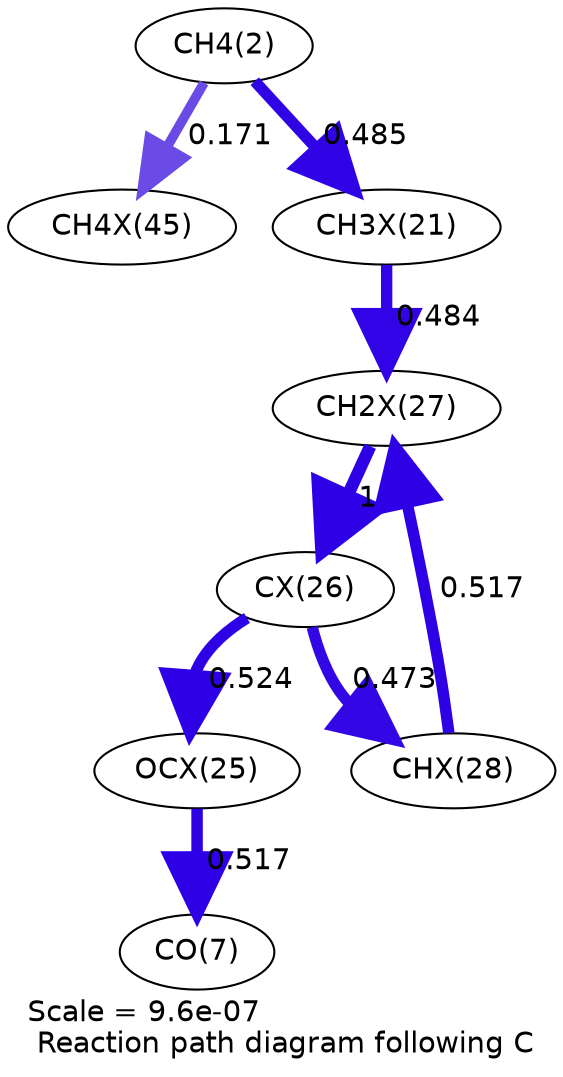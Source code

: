 digraph reaction_paths {
center=1;
s4 -> s42[fontname="Helvetica", penwidth=4.67, arrowsize=2.33, color="0.7, 0.671, 0.9"
, label=" 0.171"];
s4 -> s34[fontname="Helvetica", penwidth=5.45, arrowsize=2.73, color="0.7, 0.985, 0.9"
, label=" 0.485"];
s34 -> s40[fontname="Helvetica", penwidth=5.45, arrowsize=2.73, color="0.7, 0.984, 0.9"
, label=" 0.484"];
s41 -> s40[fontname="Helvetica", penwidth=5.5, arrowsize=2.75, color="0.7, 1.02, 0.9"
, label=" 0.517"];
s40 -> s39[fontname="Helvetica", penwidth=6, arrowsize=3, color="0.7, 1.5, 0.9"
, label=" 1"];
s39 -> s41[fontname="Helvetica", penwidth=5.44, arrowsize=2.72, color="0.7, 0.973, 0.9"
, label=" 0.473"];
s39 -> s38[fontname="Helvetica", penwidth=5.51, arrowsize=2.76, color="0.7, 1.02, 0.9"
, label=" 0.524"];
s38 -> s9[fontname="Helvetica", penwidth=5.5, arrowsize=2.75, color="0.7, 1.02, 0.9"
, label=" 0.517"];
s4 [ fontname="Helvetica", label="CH4(2)"];
s9 [ fontname="Helvetica", label="CO(7)"];
s34 [ fontname="Helvetica", label="CH3X(21)"];
s38 [ fontname="Helvetica", label="OCX(25)"];
s39 [ fontname="Helvetica", label="CX(26)"];
s40 [ fontname="Helvetica", label="CH2X(27)"];
s41 [ fontname="Helvetica", label="CHX(28)"];
s42 [ fontname="Helvetica", label="CH4X(45)"];
 label = "Scale = 9.6e-07\l Reaction path diagram following C";
 fontname = "Helvetica";
}
